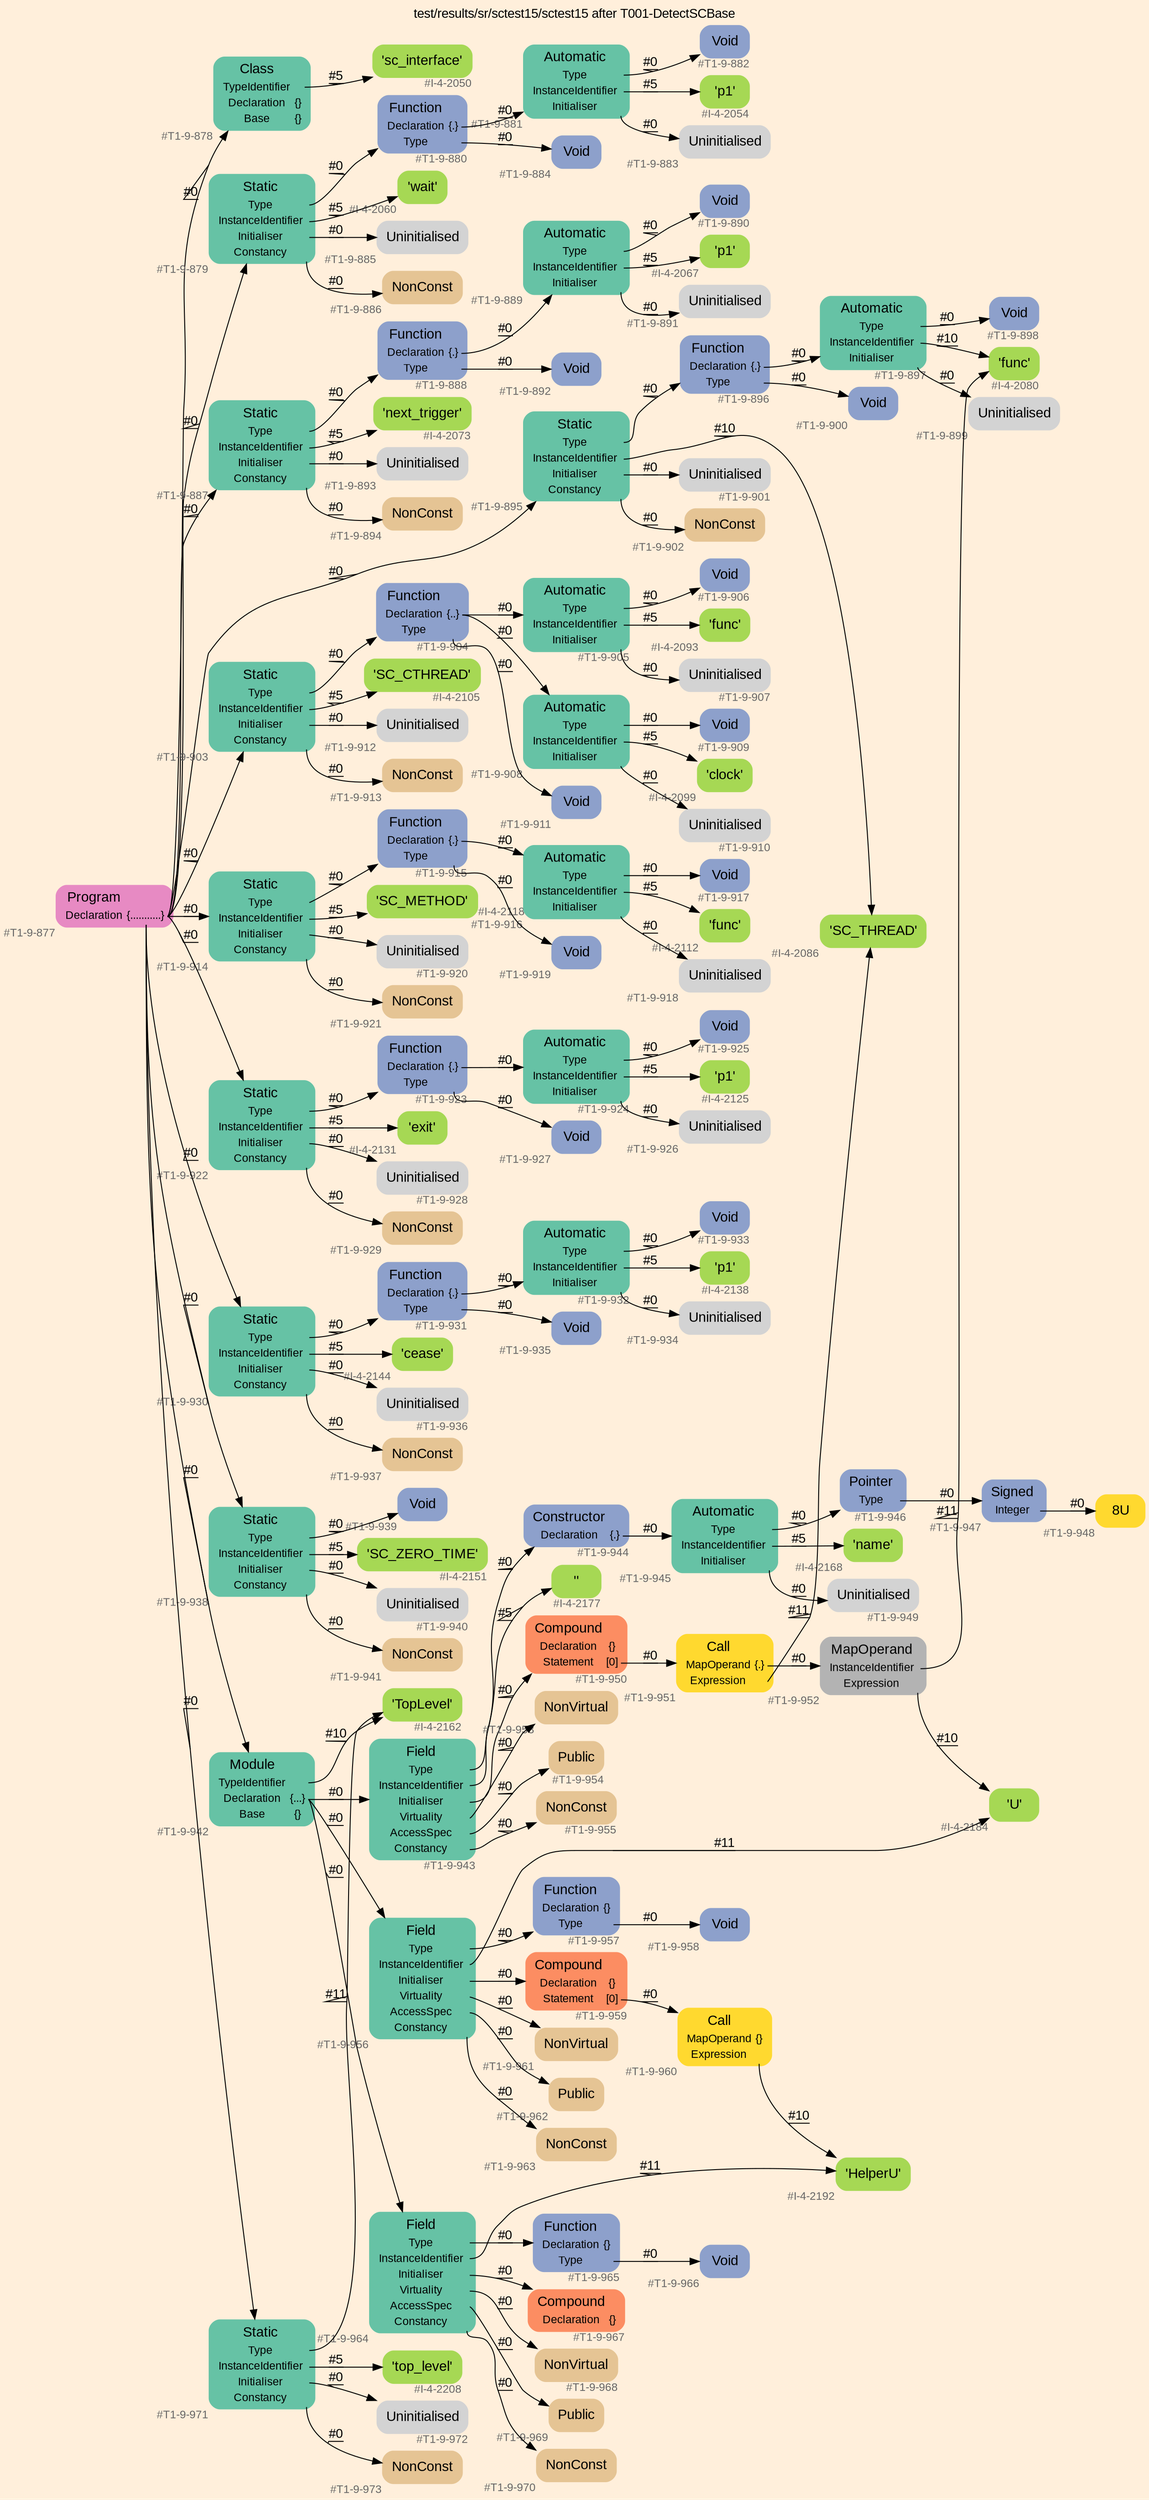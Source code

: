 digraph "test/results/sr/sctest15/sctest15 after T001-DetectSCBase" {
label = "test/results/sr/sctest15/sctest15 after T001-DetectSCBase"
labelloc = t
graph [
    rankdir = "LR"
    ranksep = 0.3
    bgcolor = antiquewhite1
    color = black
    fontcolor = black
    fontname = "Arial"
];
node [
    fontname = "Arial"
];
edge [
    fontname = "Arial"
];

// -------------------- node figure --------------------
// -------- block #T1-9-877 ----------
"#T1-9-877" [
    fillcolor = "/set28/4"
    xlabel = "#T1-9-877"
    fontsize = "12"
    fontcolor = grey40
    shape = "plaintext"
    label = <<TABLE BORDER="0" CELLBORDER="0" CELLSPACING="0">
     <TR><TD><FONT COLOR="black" POINT-SIZE="15">Program</FONT></TD></TR>
     <TR><TD><FONT COLOR="black" POINT-SIZE="12">Declaration</FONT></TD><TD PORT="port0"><FONT COLOR="black" POINT-SIZE="12">{...........}</FONT></TD></TR>
    </TABLE>>
    style = "rounded,filled"
];

// -------- block #T1-9-878 ----------
"#T1-9-878" [
    fillcolor = "/set28/1"
    xlabel = "#T1-9-878"
    fontsize = "12"
    fontcolor = grey40
    shape = "plaintext"
    label = <<TABLE BORDER="0" CELLBORDER="0" CELLSPACING="0">
     <TR><TD><FONT COLOR="black" POINT-SIZE="15">Class</FONT></TD></TR>
     <TR><TD><FONT COLOR="black" POINT-SIZE="12">TypeIdentifier</FONT></TD><TD PORT="port0"></TD></TR>
     <TR><TD><FONT COLOR="black" POINT-SIZE="12">Declaration</FONT></TD><TD PORT="port1"><FONT COLOR="black" POINT-SIZE="12">{}</FONT></TD></TR>
     <TR><TD><FONT COLOR="black" POINT-SIZE="12">Base</FONT></TD><TD PORT="port2"><FONT COLOR="black" POINT-SIZE="12">{}</FONT></TD></TR>
    </TABLE>>
    style = "rounded,filled"
];

// -------- block #I-4-2050 ----------
"#I-4-2050" [
    fillcolor = "/set28/5"
    xlabel = "#I-4-2050"
    fontsize = "12"
    fontcolor = grey40
    shape = "plaintext"
    label = <<TABLE BORDER="0" CELLBORDER="0" CELLSPACING="0">
     <TR><TD><FONT COLOR="black" POINT-SIZE="15">'sc_interface'</FONT></TD></TR>
    </TABLE>>
    style = "rounded,filled"
];

// -------- block #T1-9-879 ----------
"#T1-9-879" [
    fillcolor = "/set28/1"
    xlabel = "#T1-9-879"
    fontsize = "12"
    fontcolor = grey40
    shape = "plaintext"
    label = <<TABLE BORDER="0" CELLBORDER="0" CELLSPACING="0">
     <TR><TD><FONT COLOR="black" POINT-SIZE="15">Static</FONT></TD></TR>
     <TR><TD><FONT COLOR="black" POINT-SIZE="12">Type</FONT></TD><TD PORT="port0"></TD></TR>
     <TR><TD><FONT COLOR="black" POINT-SIZE="12">InstanceIdentifier</FONT></TD><TD PORT="port1"></TD></TR>
     <TR><TD><FONT COLOR="black" POINT-SIZE="12">Initialiser</FONT></TD><TD PORT="port2"></TD></TR>
     <TR><TD><FONT COLOR="black" POINT-SIZE="12">Constancy</FONT></TD><TD PORT="port3"></TD></TR>
    </TABLE>>
    style = "rounded,filled"
];

// -------- block #T1-9-880 ----------
"#T1-9-880" [
    fillcolor = "/set28/3"
    xlabel = "#T1-9-880"
    fontsize = "12"
    fontcolor = grey40
    shape = "plaintext"
    label = <<TABLE BORDER="0" CELLBORDER="0" CELLSPACING="0">
     <TR><TD><FONT COLOR="black" POINT-SIZE="15">Function</FONT></TD></TR>
     <TR><TD><FONT COLOR="black" POINT-SIZE="12">Declaration</FONT></TD><TD PORT="port0"><FONT COLOR="black" POINT-SIZE="12">{.}</FONT></TD></TR>
     <TR><TD><FONT COLOR="black" POINT-SIZE="12">Type</FONT></TD><TD PORT="port1"></TD></TR>
    </TABLE>>
    style = "rounded,filled"
];

// -------- block #T1-9-881 ----------
"#T1-9-881" [
    fillcolor = "/set28/1"
    xlabel = "#T1-9-881"
    fontsize = "12"
    fontcolor = grey40
    shape = "plaintext"
    label = <<TABLE BORDER="0" CELLBORDER="0" CELLSPACING="0">
     <TR><TD><FONT COLOR="black" POINT-SIZE="15">Automatic</FONT></TD></TR>
     <TR><TD><FONT COLOR="black" POINT-SIZE="12">Type</FONT></TD><TD PORT="port0"></TD></TR>
     <TR><TD><FONT COLOR="black" POINT-SIZE="12">InstanceIdentifier</FONT></TD><TD PORT="port1"></TD></TR>
     <TR><TD><FONT COLOR="black" POINT-SIZE="12">Initialiser</FONT></TD><TD PORT="port2"></TD></TR>
    </TABLE>>
    style = "rounded,filled"
];

// -------- block #T1-9-882 ----------
"#T1-9-882" [
    fillcolor = "/set28/3"
    xlabel = "#T1-9-882"
    fontsize = "12"
    fontcolor = grey40
    shape = "plaintext"
    label = <<TABLE BORDER="0" CELLBORDER="0" CELLSPACING="0">
     <TR><TD><FONT COLOR="black" POINT-SIZE="15">Void</FONT></TD></TR>
    </TABLE>>
    style = "rounded,filled"
];

// -------- block #I-4-2054 ----------
"#I-4-2054" [
    fillcolor = "/set28/5"
    xlabel = "#I-4-2054"
    fontsize = "12"
    fontcolor = grey40
    shape = "plaintext"
    label = <<TABLE BORDER="0" CELLBORDER="0" CELLSPACING="0">
     <TR><TD><FONT COLOR="black" POINT-SIZE="15">'p1'</FONT></TD></TR>
    </TABLE>>
    style = "rounded,filled"
];

// -------- block #T1-9-883 ----------
"#T1-9-883" [
    xlabel = "#T1-9-883"
    fontsize = "12"
    fontcolor = grey40
    shape = "plaintext"
    label = <<TABLE BORDER="0" CELLBORDER="0" CELLSPACING="0">
     <TR><TD><FONT COLOR="black" POINT-SIZE="15">Uninitialised</FONT></TD></TR>
    </TABLE>>
    style = "rounded,filled"
];

// -------- block #T1-9-884 ----------
"#T1-9-884" [
    fillcolor = "/set28/3"
    xlabel = "#T1-9-884"
    fontsize = "12"
    fontcolor = grey40
    shape = "plaintext"
    label = <<TABLE BORDER="0" CELLBORDER="0" CELLSPACING="0">
     <TR><TD><FONT COLOR="black" POINT-SIZE="15">Void</FONT></TD></TR>
    </TABLE>>
    style = "rounded,filled"
];

// -------- block #I-4-2060 ----------
"#I-4-2060" [
    fillcolor = "/set28/5"
    xlabel = "#I-4-2060"
    fontsize = "12"
    fontcolor = grey40
    shape = "plaintext"
    label = <<TABLE BORDER="0" CELLBORDER="0" CELLSPACING="0">
     <TR><TD><FONT COLOR="black" POINT-SIZE="15">'wait'</FONT></TD></TR>
    </TABLE>>
    style = "rounded,filled"
];

// -------- block #T1-9-885 ----------
"#T1-9-885" [
    xlabel = "#T1-9-885"
    fontsize = "12"
    fontcolor = grey40
    shape = "plaintext"
    label = <<TABLE BORDER="0" CELLBORDER="0" CELLSPACING="0">
     <TR><TD><FONT COLOR="black" POINT-SIZE="15">Uninitialised</FONT></TD></TR>
    </TABLE>>
    style = "rounded,filled"
];

// -------- block #T1-9-886 ----------
"#T1-9-886" [
    fillcolor = "/set28/7"
    xlabel = "#T1-9-886"
    fontsize = "12"
    fontcolor = grey40
    shape = "plaintext"
    label = <<TABLE BORDER="0" CELLBORDER="0" CELLSPACING="0">
     <TR><TD><FONT COLOR="black" POINT-SIZE="15">NonConst</FONT></TD></TR>
    </TABLE>>
    style = "rounded,filled"
];

// -------- block #T1-9-887 ----------
"#T1-9-887" [
    fillcolor = "/set28/1"
    xlabel = "#T1-9-887"
    fontsize = "12"
    fontcolor = grey40
    shape = "plaintext"
    label = <<TABLE BORDER="0" CELLBORDER="0" CELLSPACING="0">
     <TR><TD><FONT COLOR="black" POINT-SIZE="15">Static</FONT></TD></TR>
     <TR><TD><FONT COLOR="black" POINT-SIZE="12">Type</FONT></TD><TD PORT="port0"></TD></TR>
     <TR><TD><FONT COLOR="black" POINT-SIZE="12">InstanceIdentifier</FONT></TD><TD PORT="port1"></TD></TR>
     <TR><TD><FONT COLOR="black" POINT-SIZE="12">Initialiser</FONT></TD><TD PORT="port2"></TD></TR>
     <TR><TD><FONT COLOR="black" POINT-SIZE="12">Constancy</FONT></TD><TD PORT="port3"></TD></TR>
    </TABLE>>
    style = "rounded,filled"
];

// -------- block #T1-9-888 ----------
"#T1-9-888" [
    fillcolor = "/set28/3"
    xlabel = "#T1-9-888"
    fontsize = "12"
    fontcolor = grey40
    shape = "plaintext"
    label = <<TABLE BORDER="0" CELLBORDER="0" CELLSPACING="0">
     <TR><TD><FONT COLOR="black" POINT-SIZE="15">Function</FONT></TD></TR>
     <TR><TD><FONT COLOR="black" POINT-SIZE="12">Declaration</FONT></TD><TD PORT="port0"><FONT COLOR="black" POINT-SIZE="12">{.}</FONT></TD></TR>
     <TR><TD><FONT COLOR="black" POINT-SIZE="12">Type</FONT></TD><TD PORT="port1"></TD></TR>
    </TABLE>>
    style = "rounded,filled"
];

// -------- block #T1-9-889 ----------
"#T1-9-889" [
    fillcolor = "/set28/1"
    xlabel = "#T1-9-889"
    fontsize = "12"
    fontcolor = grey40
    shape = "plaintext"
    label = <<TABLE BORDER="0" CELLBORDER="0" CELLSPACING="0">
     <TR><TD><FONT COLOR="black" POINT-SIZE="15">Automatic</FONT></TD></TR>
     <TR><TD><FONT COLOR="black" POINT-SIZE="12">Type</FONT></TD><TD PORT="port0"></TD></TR>
     <TR><TD><FONT COLOR="black" POINT-SIZE="12">InstanceIdentifier</FONT></TD><TD PORT="port1"></TD></TR>
     <TR><TD><FONT COLOR="black" POINT-SIZE="12">Initialiser</FONT></TD><TD PORT="port2"></TD></TR>
    </TABLE>>
    style = "rounded,filled"
];

// -------- block #T1-9-890 ----------
"#T1-9-890" [
    fillcolor = "/set28/3"
    xlabel = "#T1-9-890"
    fontsize = "12"
    fontcolor = grey40
    shape = "plaintext"
    label = <<TABLE BORDER="0" CELLBORDER="0" CELLSPACING="0">
     <TR><TD><FONT COLOR="black" POINT-SIZE="15">Void</FONT></TD></TR>
    </TABLE>>
    style = "rounded,filled"
];

// -------- block #I-4-2067 ----------
"#I-4-2067" [
    fillcolor = "/set28/5"
    xlabel = "#I-4-2067"
    fontsize = "12"
    fontcolor = grey40
    shape = "plaintext"
    label = <<TABLE BORDER="0" CELLBORDER="0" CELLSPACING="0">
     <TR><TD><FONT COLOR="black" POINT-SIZE="15">'p1'</FONT></TD></TR>
    </TABLE>>
    style = "rounded,filled"
];

// -------- block #T1-9-891 ----------
"#T1-9-891" [
    xlabel = "#T1-9-891"
    fontsize = "12"
    fontcolor = grey40
    shape = "plaintext"
    label = <<TABLE BORDER="0" CELLBORDER="0" CELLSPACING="0">
     <TR><TD><FONT COLOR="black" POINT-SIZE="15">Uninitialised</FONT></TD></TR>
    </TABLE>>
    style = "rounded,filled"
];

// -------- block #T1-9-892 ----------
"#T1-9-892" [
    fillcolor = "/set28/3"
    xlabel = "#T1-9-892"
    fontsize = "12"
    fontcolor = grey40
    shape = "plaintext"
    label = <<TABLE BORDER="0" CELLBORDER="0" CELLSPACING="0">
     <TR><TD><FONT COLOR="black" POINT-SIZE="15">Void</FONT></TD></TR>
    </TABLE>>
    style = "rounded,filled"
];

// -------- block #I-4-2073 ----------
"#I-4-2073" [
    fillcolor = "/set28/5"
    xlabel = "#I-4-2073"
    fontsize = "12"
    fontcolor = grey40
    shape = "plaintext"
    label = <<TABLE BORDER="0" CELLBORDER="0" CELLSPACING="0">
     <TR><TD><FONT COLOR="black" POINT-SIZE="15">'next_trigger'</FONT></TD></TR>
    </TABLE>>
    style = "rounded,filled"
];

// -------- block #T1-9-893 ----------
"#T1-9-893" [
    xlabel = "#T1-9-893"
    fontsize = "12"
    fontcolor = grey40
    shape = "plaintext"
    label = <<TABLE BORDER="0" CELLBORDER="0" CELLSPACING="0">
     <TR><TD><FONT COLOR="black" POINT-SIZE="15">Uninitialised</FONT></TD></TR>
    </TABLE>>
    style = "rounded,filled"
];

// -------- block #T1-9-894 ----------
"#T1-9-894" [
    fillcolor = "/set28/7"
    xlabel = "#T1-9-894"
    fontsize = "12"
    fontcolor = grey40
    shape = "plaintext"
    label = <<TABLE BORDER="0" CELLBORDER="0" CELLSPACING="0">
     <TR><TD><FONT COLOR="black" POINT-SIZE="15">NonConst</FONT></TD></TR>
    </TABLE>>
    style = "rounded,filled"
];

// -------- block #T1-9-895 ----------
"#T1-9-895" [
    fillcolor = "/set28/1"
    xlabel = "#T1-9-895"
    fontsize = "12"
    fontcolor = grey40
    shape = "plaintext"
    label = <<TABLE BORDER="0" CELLBORDER="0" CELLSPACING="0">
     <TR><TD><FONT COLOR="black" POINT-SIZE="15">Static</FONT></TD></TR>
     <TR><TD><FONT COLOR="black" POINT-SIZE="12">Type</FONT></TD><TD PORT="port0"></TD></TR>
     <TR><TD><FONT COLOR="black" POINT-SIZE="12">InstanceIdentifier</FONT></TD><TD PORT="port1"></TD></TR>
     <TR><TD><FONT COLOR="black" POINT-SIZE="12">Initialiser</FONT></TD><TD PORT="port2"></TD></TR>
     <TR><TD><FONT COLOR="black" POINT-SIZE="12">Constancy</FONT></TD><TD PORT="port3"></TD></TR>
    </TABLE>>
    style = "rounded,filled"
];

// -------- block #T1-9-896 ----------
"#T1-9-896" [
    fillcolor = "/set28/3"
    xlabel = "#T1-9-896"
    fontsize = "12"
    fontcolor = grey40
    shape = "plaintext"
    label = <<TABLE BORDER="0" CELLBORDER="0" CELLSPACING="0">
     <TR><TD><FONT COLOR="black" POINT-SIZE="15">Function</FONT></TD></TR>
     <TR><TD><FONT COLOR="black" POINT-SIZE="12">Declaration</FONT></TD><TD PORT="port0"><FONT COLOR="black" POINT-SIZE="12">{.}</FONT></TD></TR>
     <TR><TD><FONT COLOR="black" POINT-SIZE="12">Type</FONT></TD><TD PORT="port1"></TD></TR>
    </TABLE>>
    style = "rounded,filled"
];

// -------- block #T1-9-897 ----------
"#T1-9-897" [
    fillcolor = "/set28/1"
    xlabel = "#T1-9-897"
    fontsize = "12"
    fontcolor = grey40
    shape = "plaintext"
    label = <<TABLE BORDER="0" CELLBORDER="0" CELLSPACING="0">
     <TR><TD><FONT COLOR="black" POINT-SIZE="15">Automatic</FONT></TD></TR>
     <TR><TD><FONT COLOR="black" POINT-SIZE="12">Type</FONT></TD><TD PORT="port0"></TD></TR>
     <TR><TD><FONT COLOR="black" POINT-SIZE="12">InstanceIdentifier</FONT></TD><TD PORT="port1"></TD></TR>
     <TR><TD><FONT COLOR="black" POINT-SIZE="12">Initialiser</FONT></TD><TD PORT="port2"></TD></TR>
    </TABLE>>
    style = "rounded,filled"
];

// -------- block #T1-9-898 ----------
"#T1-9-898" [
    fillcolor = "/set28/3"
    xlabel = "#T1-9-898"
    fontsize = "12"
    fontcolor = grey40
    shape = "plaintext"
    label = <<TABLE BORDER="0" CELLBORDER="0" CELLSPACING="0">
     <TR><TD><FONT COLOR="black" POINT-SIZE="15">Void</FONT></TD></TR>
    </TABLE>>
    style = "rounded,filled"
];

// -------- block #I-4-2080 ----------
"#I-4-2080" [
    fillcolor = "/set28/5"
    xlabel = "#I-4-2080"
    fontsize = "12"
    fontcolor = grey40
    shape = "plaintext"
    label = <<TABLE BORDER="0" CELLBORDER="0" CELLSPACING="0">
     <TR><TD><FONT COLOR="black" POINT-SIZE="15">'func'</FONT></TD></TR>
    </TABLE>>
    style = "rounded,filled"
];

// -------- block #T1-9-899 ----------
"#T1-9-899" [
    xlabel = "#T1-9-899"
    fontsize = "12"
    fontcolor = grey40
    shape = "plaintext"
    label = <<TABLE BORDER="0" CELLBORDER="0" CELLSPACING="0">
     <TR><TD><FONT COLOR="black" POINT-SIZE="15">Uninitialised</FONT></TD></TR>
    </TABLE>>
    style = "rounded,filled"
];

// -------- block #T1-9-900 ----------
"#T1-9-900" [
    fillcolor = "/set28/3"
    xlabel = "#T1-9-900"
    fontsize = "12"
    fontcolor = grey40
    shape = "plaintext"
    label = <<TABLE BORDER="0" CELLBORDER="0" CELLSPACING="0">
     <TR><TD><FONT COLOR="black" POINT-SIZE="15">Void</FONT></TD></TR>
    </TABLE>>
    style = "rounded,filled"
];

// -------- block #I-4-2086 ----------
"#I-4-2086" [
    fillcolor = "/set28/5"
    xlabel = "#I-4-2086"
    fontsize = "12"
    fontcolor = grey40
    shape = "plaintext"
    label = <<TABLE BORDER="0" CELLBORDER="0" CELLSPACING="0">
     <TR><TD><FONT COLOR="black" POINT-SIZE="15">'SC_THREAD'</FONT></TD></TR>
    </TABLE>>
    style = "rounded,filled"
];

// -------- block #T1-9-901 ----------
"#T1-9-901" [
    xlabel = "#T1-9-901"
    fontsize = "12"
    fontcolor = grey40
    shape = "plaintext"
    label = <<TABLE BORDER="0" CELLBORDER="0" CELLSPACING="0">
     <TR><TD><FONT COLOR="black" POINT-SIZE="15">Uninitialised</FONT></TD></TR>
    </TABLE>>
    style = "rounded,filled"
];

// -------- block #T1-9-902 ----------
"#T1-9-902" [
    fillcolor = "/set28/7"
    xlabel = "#T1-9-902"
    fontsize = "12"
    fontcolor = grey40
    shape = "plaintext"
    label = <<TABLE BORDER="0" CELLBORDER="0" CELLSPACING="0">
     <TR><TD><FONT COLOR="black" POINT-SIZE="15">NonConst</FONT></TD></TR>
    </TABLE>>
    style = "rounded,filled"
];

// -------- block #T1-9-903 ----------
"#T1-9-903" [
    fillcolor = "/set28/1"
    xlabel = "#T1-9-903"
    fontsize = "12"
    fontcolor = grey40
    shape = "plaintext"
    label = <<TABLE BORDER="0" CELLBORDER="0" CELLSPACING="0">
     <TR><TD><FONT COLOR="black" POINT-SIZE="15">Static</FONT></TD></TR>
     <TR><TD><FONT COLOR="black" POINT-SIZE="12">Type</FONT></TD><TD PORT="port0"></TD></TR>
     <TR><TD><FONT COLOR="black" POINT-SIZE="12">InstanceIdentifier</FONT></TD><TD PORT="port1"></TD></TR>
     <TR><TD><FONT COLOR="black" POINT-SIZE="12">Initialiser</FONT></TD><TD PORT="port2"></TD></TR>
     <TR><TD><FONT COLOR="black" POINT-SIZE="12">Constancy</FONT></TD><TD PORT="port3"></TD></TR>
    </TABLE>>
    style = "rounded,filled"
];

// -------- block #T1-9-904 ----------
"#T1-9-904" [
    fillcolor = "/set28/3"
    xlabel = "#T1-9-904"
    fontsize = "12"
    fontcolor = grey40
    shape = "plaintext"
    label = <<TABLE BORDER="0" CELLBORDER="0" CELLSPACING="0">
     <TR><TD><FONT COLOR="black" POINT-SIZE="15">Function</FONT></TD></TR>
     <TR><TD><FONT COLOR="black" POINT-SIZE="12">Declaration</FONT></TD><TD PORT="port0"><FONT COLOR="black" POINT-SIZE="12">{..}</FONT></TD></TR>
     <TR><TD><FONT COLOR="black" POINT-SIZE="12">Type</FONT></TD><TD PORT="port1"></TD></TR>
    </TABLE>>
    style = "rounded,filled"
];

// -------- block #T1-9-905 ----------
"#T1-9-905" [
    fillcolor = "/set28/1"
    xlabel = "#T1-9-905"
    fontsize = "12"
    fontcolor = grey40
    shape = "plaintext"
    label = <<TABLE BORDER="0" CELLBORDER="0" CELLSPACING="0">
     <TR><TD><FONT COLOR="black" POINT-SIZE="15">Automatic</FONT></TD></TR>
     <TR><TD><FONT COLOR="black" POINT-SIZE="12">Type</FONT></TD><TD PORT="port0"></TD></TR>
     <TR><TD><FONT COLOR="black" POINT-SIZE="12">InstanceIdentifier</FONT></TD><TD PORT="port1"></TD></TR>
     <TR><TD><FONT COLOR="black" POINT-SIZE="12">Initialiser</FONT></TD><TD PORT="port2"></TD></TR>
    </TABLE>>
    style = "rounded,filled"
];

// -------- block #T1-9-906 ----------
"#T1-9-906" [
    fillcolor = "/set28/3"
    xlabel = "#T1-9-906"
    fontsize = "12"
    fontcolor = grey40
    shape = "plaintext"
    label = <<TABLE BORDER="0" CELLBORDER="0" CELLSPACING="0">
     <TR><TD><FONT COLOR="black" POINT-SIZE="15">Void</FONT></TD></TR>
    </TABLE>>
    style = "rounded,filled"
];

// -------- block #I-4-2093 ----------
"#I-4-2093" [
    fillcolor = "/set28/5"
    xlabel = "#I-4-2093"
    fontsize = "12"
    fontcolor = grey40
    shape = "plaintext"
    label = <<TABLE BORDER="0" CELLBORDER="0" CELLSPACING="0">
     <TR><TD><FONT COLOR="black" POINT-SIZE="15">'func'</FONT></TD></TR>
    </TABLE>>
    style = "rounded,filled"
];

// -------- block #T1-9-907 ----------
"#T1-9-907" [
    xlabel = "#T1-9-907"
    fontsize = "12"
    fontcolor = grey40
    shape = "plaintext"
    label = <<TABLE BORDER="0" CELLBORDER="0" CELLSPACING="0">
     <TR><TD><FONT COLOR="black" POINT-SIZE="15">Uninitialised</FONT></TD></TR>
    </TABLE>>
    style = "rounded,filled"
];

// -------- block #T1-9-908 ----------
"#T1-9-908" [
    fillcolor = "/set28/1"
    xlabel = "#T1-9-908"
    fontsize = "12"
    fontcolor = grey40
    shape = "plaintext"
    label = <<TABLE BORDER="0" CELLBORDER="0" CELLSPACING="0">
     <TR><TD><FONT COLOR="black" POINT-SIZE="15">Automatic</FONT></TD></TR>
     <TR><TD><FONT COLOR="black" POINT-SIZE="12">Type</FONT></TD><TD PORT="port0"></TD></TR>
     <TR><TD><FONT COLOR="black" POINT-SIZE="12">InstanceIdentifier</FONT></TD><TD PORT="port1"></TD></TR>
     <TR><TD><FONT COLOR="black" POINT-SIZE="12">Initialiser</FONT></TD><TD PORT="port2"></TD></TR>
    </TABLE>>
    style = "rounded,filled"
];

// -------- block #T1-9-909 ----------
"#T1-9-909" [
    fillcolor = "/set28/3"
    xlabel = "#T1-9-909"
    fontsize = "12"
    fontcolor = grey40
    shape = "plaintext"
    label = <<TABLE BORDER="0" CELLBORDER="0" CELLSPACING="0">
     <TR><TD><FONT COLOR="black" POINT-SIZE="15">Void</FONT></TD></TR>
    </TABLE>>
    style = "rounded,filled"
];

// -------- block #I-4-2099 ----------
"#I-4-2099" [
    fillcolor = "/set28/5"
    xlabel = "#I-4-2099"
    fontsize = "12"
    fontcolor = grey40
    shape = "plaintext"
    label = <<TABLE BORDER="0" CELLBORDER="0" CELLSPACING="0">
     <TR><TD><FONT COLOR="black" POINT-SIZE="15">'clock'</FONT></TD></TR>
    </TABLE>>
    style = "rounded,filled"
];

// -------- block #T1-9-910 ----------
"#T1-9-910" [
    xlabel = "#T1-9-910"
    fontsize = "12"
    fontcolor = grey40
    shape = "plaintext"
    label = <<TABLE BORDER="0" CELLBORDER="0" CELLSPACING="0">
     <TR><TD><FONT COLOR="black" POINT-SIZE="15">Uninitialised</FONT></TD></TR>
    </TABLE>>
    style = "rounded,filled"
];

// -------- block #T1-9-911 ----------
"#T1-9-911" [
    fillcolor = "/set28/3"
    xlabel = "#T1-9-911"
    fontsize = "12"
    fontcolor = grey40
    shape = "plaintext"
    label = <<TABLE BORDER="0" CELLBORDER="0" CELLSPACING="0">
     <TR><TD><FONT COLOR="black" POINT-SIZE="15">Void</FONT></TD></TR>
    </TABLE>>
    style = "rounded,filled"
];

// -------- block #I-4-2105 ----------
"#I-4-2105" [
    fillcolor = "/set28/5"
    xlabel = "#I-4-2105"
    fontsize = "12"
    fontcolor = grey40
    shape = "plaintext"
    label = <<TABLE BORDER="0" CELLBORDER="0" CELLSPACING="0">
     <TR><TD><FONT COLOR="black" POINT-SIZE="15">'SC_CTHREAD'</FONT></TD></TR>
    </TABLE>>
    style = "rounded,filled"
];

// -------- block #T1-9-912 ----------
"#T1-9-912" [
    xlabel = "#T1-9-912"
    fontsize = "12"
    fontcolor = grey40
    shape = "plaintext"
    label = <<TABLE BORDER="0" CELLBORDER="0" CELLSPACING="0">
     <TR><TD><FONT COLOR="black" POINT-SIZE="15">Uninitialised</FONT></TD></TR>
    </TABLE>>
    style = "rounded,filled"
];

// -------- block #T1-9-913 ----------
"#T1-9-913" [
    fillcolor = "/set28/7"
    xlabel = "#T1-9-913"
    fontsize = "12"
    fontcolor = grey40
    shape = "plaintext"
    label = <<TABLE BORDER="0" CELLBORDER="0" CELLSPACING="0">
     <TR><TD><FONT COLOR="black" POINT-SIZE="15">NonConst</FONT></TD></TR>
    </TABLE>>
    style = "rounded,filled"
];

// -------- block #T1-9-914 ----------
"#T1-9-914" [
    fillcolor = "/set28/1"
    xlabel = "#T1-9-914"
    fontsize = "12"
    fontcolor = grey40
    shape = "plaintext"
    label = <<TABLE BORDER="0" CELLBORDER="0" CELLSPACING="0">
     <TR><TD><FONT COLOR="black" POINT-SIZE="15">Static</FONT></TD></TR>
     <TR><TD><FONT COLOR="black" POINT-SIZE="12">Type</FONT></TD><TD PORT="port0"></TD></TR>
     <TR><TD><FONT COLOR="black" POINT-SIZE="12">InstanceIdentifier</FONT></TD><TD PORT="port1"></TD></TR>
     <TR><TD><FONT COLOR="black" POINT-SIZE="12">Initialiser</FONT></TD><TD PORT="port2"></TD></TR>
     <TR><TD><FONT COLOR="black" POINT-SIZE="12">Constancy</FONT></TD><TD PORT="port3"></TD></TR>
    </TABLE>>
    style = "rounded,filled"
];

// -------- block #T1-9-915 ----------
"#T1-9-915" [
    fillcolor = "/set28/3"
    xlabel = "#T1-9-915"
    fontsize = "12"
    fontcolor = grey40
    shape = "plaintext"
    label = <<TABLE BORDER="0" CELLBORDER="0" CELLSPACING="0">
     <TR><TD><FONT COLOR="black" POINT-SIZE="15">Function</FONT></TD></TR>
     <TR><TD><FONT COLOR="black" POINT-SIZE="12">Declaration</FONT></TD><TD PORT="port0"><FONT COLOR="black" POINT-SIZE="12">{.}</FONT></TD></TR>
     <TR><TD><FONT COLOR="black" POINT-SIZE="12">Type</FONT></TD><TD PORT="port1"></TD></TR>
    </TABLE>>
    style = "rounded,filled"
];

// -------- block #T1-9-916 ----------
"#T1-9-916" [
    fillcolor = "/set28/1"
    xlabel = "#T1-9-916"
    fontsize = "12"
    fontcolor = grey40
    shape = "plaintext"
    label = <<TABLE BORDER="0" CELLBORDER="0" CELLSPACING="0">
     <TR><TD><FONT COLOR="black" POINT-SIZE="15">Automatic</FONT></TD></TR>
     <TR><TD><FONT COLOR="black" POINT-SIZE="12">Type</FONT></TD><TD PORT="port0"></TD></TR>
     <TR><TD><FONT COLOR="black" POINT-SIZE="12">InstanceIdentifier</FONT></TD><TD PORT="port1"></TD></TR>
     <TR><TD><FONT COLOR="black" POINT-SIZE="12">Initialiser</FONT></TD><TD PORT="port2"></TD></TR>
    </TABLE>>
    style = "rounded,filled"
];

// -------- block #T1-9-917 ----------
"#T1-9-917" [
    fillcolor = "/set28/3"
    xlabel = "#T1-9-917"
    fontsize = "12"
    fontcolor = grey40
    shape = "plaintext"
    label = <<TABLE BORDER="0" CELLBORDER="0" CELLSPACING="0">
     <TR><TD><FONT COLOR="black" POINT-SIZE="15">Void</FONT></TD></TR>
    </TABLE>>
    style = "rounded,filled"
];

// -------- block #I-4-2112 ----------
"#I-4-2112" [
    fillcolor = "/set28/5"
    xlabel = "#I-4-2112"
    fontsize = "12"
    fontcolor = grey40
    shape = "plaintext"
    label = <<TABLE BORDER="0" CELLBORDER="0" CELLSPACING="0">
     <TR><TD><FONT COLOR="black" POINT-SIZE="15">'func'</FONT></TD></TR>
    </TABLE>>
    style = "rounded,filled"
];

// -------- block #T1-9-918 ----------
"#T1-9-918" [
    xlabel = "#T1-9-918"
    fontsize = "12"
    fontcolor = grey40
    shape = "plaintext"
    label = <<TABLE BORDER="0" CELLBORDER="0" CELLSPACING="0">
     <TR><TD><FONT COLOR="black" POINT-SIZE="15">Uninitialised</FONT></TD></TR>
    </TABLE>>
    style = "rounded,filled"
];

// -------- block #T1-9-919 ----------
"#T1-9-919" [
    fillcolor = "/set28/3"
    xlabel = "#T1-9-919"
    fontsize = "12"
    fontcolor = grey40
    shape = "plaintext"
    label = <<TABLE BORDER="0" CELLBORDER="0" CELLSPACING="0">
     <TR><TD><FONT COLOR="black" POINT-SIZE="15">Void</FONT></TD></TR>
    </TABLE>>
    style = "rounded,filled"
];

// -------- block #I-4-2118 ----------
"#I-4-2118" [
    fillcolor = "/set28/5"
    xlabel = "#I-4-2118"
    fontsize = "12"
    fontcolor = grey40
    shape = "plaintext"
    label = <<TABLE BORDER="0" CELLBORDER="0" CELLSPACING="0">
     <TR><TD><FONT COLOR="black" POINT-SIZE="15">'SC_METHOD'</FONT></TD></TR>
    </TABLE>>
    style = "rounded,filled"
];

// -------- block #T1-9-920 ----------
"#T1-9-920" [
    xlabel = "#T1-9-920"
    fontsize = "12"
    fontcolor = grey40
    shape = "plaintext"
    label = <<TABLE BORDER="0" CELLBORDER="0" CELLSPACING="0">
     <TR><TD><FONT COLOR="black" POINT-SIZE="15">Uninitialised</FONT></TD></TR>
    </TABLE>>
    style = "rounded,filled"
];

// -------- block #T1-9-921 ----------
"#T1-9-921" [
    fillcolor = "/set28/7"
    xlabel = "#T1-9-921"
    fontsize = "12"
    fontcolor = grey40
    shape = "plaintext"
    label = <<TABLE BORDER="0" CELLBORDER="0" CELLSPACING="0">
     <TR><TD><FONT COLOR="black" POINT-SIZE="15">NonConst</FONT></TD></TR>
    </TABLE>>
    style = "rounded,filled"
];

// -------- block #T1-9-922 ----------
"#T1-9-922" [
    fillcolor = "/set28/1"
    xlabel = "#T1-9-922"
    fontsize = "12"
    fontcolor = grey40
    shape = "plaintext"
    label = <<TABLE BORDER="0" CELLBORDER="0" CELLSPACING="0">
     <TR><TD><FONT COLOR="black" POINT-SIZE="15">Static</FONT></TD></TR>
     <TR><TD><FONT COLOR="black" POINT-SIZE="12">Type</FONT></TD><TD PORT="port0"></TD></TR>
     <TR><TD><FONT COLOR="black" POINT-SIZE="12">InstanceIdentifier</FONT></TD><TD PORT="port1"></TD></TR>
     <TR><TD><FONT COLOR="black" POINT-SIZE="12">Initialiser</FONT></TD><TD PORT="port2"></TD></TR>
     <TR><TD><FONT COLOR="black" POINT-SIZE="12">Constancy</FONT></TD><TD PORT="port3"></TD></TR>
    </TABLE>>
    style = "rounded,filled"
];

// -------- block #T1-9-923 ----------
"#T1-9-923" [
    fillcolor = "/set28/3"
    xlabel = "#T1-9-923"
    fontsize = "12"
    fontcolor = grey40
    shape = "plaintext"
    label = <<TABLE BORDER="0" CELLBORDER="0" CELLSPACING="0">
     <TR><TD><FONT COLOR="black" POINT-SIZE="15">Function</FONT></TD></TR>
     <TR><TD><FONT COLOR="black" POINT-SIZE="12">Declaration</FONT></TD><TD PORT="port0"><FONT COLOR="black" POINT-SIZE="12">{.}</FONT></TD></TR>
     <TR><TD><FONT COLOR="black" POINT-SIZE="12">Type</FONT></TD><TD PORT="port1"></TD></TR>
    </TABLE>>
    style = "rounded,filled"
];

// -------- block #T1-9-924 ----------
"#T1-9-924" [
    fillcolor = "/set28/1"
    xlabel = "#T1-9-924"
    fontsize = "12"
    fontcolor = grey40
    shape = "plaintext"
    label = <<TABLE BORDER="0" CELLBORDER="0" CELLSPACING="0">
     <TR><TD><FONT COLOR="black" POINT-SIZE="15">Automatic</FONT></TD></TR>
     <TR><TD><FONT COLOR="black" POINT-SIZE="12">Type</FONT></TD><TD PORT="port0"></TD></TR>
     <TR><TD><FONT COLOR="black" POINT-SIZE="12">InstanceIdentifier</FONT></TD><TD PORT="port1"></TD></TR>
     <TR><TD><FONT COLOR="black" POINT-SIZE="12">Initialiser</FONT></TD><TD PORT="port2"></TD></TR>
    </TABLE>>
    style = "rounded,filled"
];

// -------- block #T1-9-925 ----------
"#T1-9-925" [
    fillcolor = "/set28/3"
    xlabel = "#T1-9-925"
    fontsize = "12"
    fontcolor = grey40
    shape = "plaintext"
    label = <<TABLE BORDER="0" CELLBORDER="0" CELLSPACING="0">
     <TR><TD><FONT COLOR="black" POINT-SIZE="15">Void</FONT></TD></TR>
    </TABLE>>
    style = "rounded,filled"
];

// -------- block #I-4-2125 ----------
"#I-4-2125" [
    fillcolor = "/set28/5"
    xlabel = "#I-4-2125"
    fontsize = "12"
    fontcolor = grey40
    shape = "plaintext"
    label = <<TABLE BORDER="0" CELLBORDER="0" CELLSPACING="0">
     <TR><TD><FONT COLOR="black" POINT-SIZE="15">'p1'</FONT></TD></TR>
    </TABLE>>
    style = "rounded,filled"
];

// -------- block #T1-9-926 ----------
"#T1-9-926" [
    xlabel = "#T1-9-926"
    fontsize = "12"
    fontcolor = grey40
    shape = "plaintext"
    label = <<TABLE BORDER="0" CELLBORDER="0" CELLSPACING="0">
     <TR><TD><FONT COLOR="black" POINT-SIZE="15">Uninitialised</FONT></TD></TR>
    </TABLE>>
    style = "rounded,filled"
];

// -------- block #T1-9-927 ----------
"#T1-9-927" [
    fillcolor = "/set28/3"
    xlabel = "#T1-9-927"
    fontsize = "12"
    fontcolor = grey40
    shape = "plaintext"
    label = <<TABLE BORDER="0" CELLBORDER="0" CELLSPACING="0">
     <TR><TD><FONT COLOR="black" POINT-SIZE="15">Void</FONT></TD></TR>
    </TABLE>>
    style = "rounded,filled"
];

// -------- block #I-4-2131 ----------
"#I-4-2131" [
    fillcolor = "/set28/5"
    xlabel = "#I-4-2131"
    fontsize = "12"
    fontcolor = grey40
    shape = "plaintext"
    label = <<TABLE BORDER="0" CELLBORDER="0" CELLSPACING="0">
     <TR><TD><FONT COLOR="black" POINT-SIZE="15">'exit'</FONT></TD></TR>
    </TABLE>>
    style = "rounded,filled"
];

// -------- block #T1-9-928 ----------
"#T1-9-928" [
    xlabel = "#T1-9-928"
    fontsize = "12"
    fontcolor = grey40
    shape = "plaintext"
    label = <<TABLE BORDER="0" CELLBORDER="0" CELLSPACING="0">
     <TR><TD><FONT COLOR="black" POINT-SIZE="15">Uninitialised</FONT></TD></TR>
    </TABLE>>
    style = "rounded,filled"
];

// -------- block #T1-9-929 ----------
"#T1-9-929" [
    fillcolor = "/set28/7"
    xlabel = "#T1-9-929"
    fontsize = "12"
    fontcolor = grey40
    shape = "plaintext"
    label = <<TABLE BORDER="0" CELLBORDER="0" CELLSPACING="0">
     <TR><TD><FONT COLOR="black" POINT-SIZE="15">NonConst</FONT></TD></TR>
    </TABLE>>
    style = "rounded,filled"
];

// -------- block #T1-9-930 ----------
"#T1-9-930" [
    fillcolor = "/set28/1"
    xlabel = "#T1-9-930"
    fontsize = "12"
    fontcolor = grey40
    shape = "plaintext"
    label = <<TABLE BORDER="0" CELLBORDER="0" CELLSPACING="0">
     <TR><TD><FONT COLOR="black" POINT-SIZE="15">Static</FONT></TD></TR>
     <TR><TD><FONT COLOR="black" POINT-SIZE="12">Type</FONT></TD><TD PORT="port0"></TD></TR>
     <TR><TD><FONT COLOR="black" POINT-SIZE="12">InstanceIdentifier</FONT></TD><TD PORT="port1"></TD></TR>
     <TR><TD><FONT COLOR="black" POINT-SIZE="12">Initialiser</FONT></TD><TD PORT="port2"></TD></TR>
     <TR><TD><FONT COLOR="black" POINT-SIZE="12">Constancy</FONT></TD><TD PORT="port3"></TD></TR>
    </TABLE>>
    style = "rounded,filled"
];

// -------- block #T1-9-931 ----------
"#T1-9-931" [
    fillcolor = "/set28/3"
    xlabel = "#T1-9-931"
    fontsize = "12"
    fontcolor = grey40
    shape = "plaintext"
    label = <<TABLE BORDER="0" CELLBORDER="0" CELLSPACING="0">
     <TR><TD><FONT COLOR="black" POINT-SIZE="15">Function</FONT></TD></TR>
     <TR><TD><FONT COLOR="black" POINT-SIZE="12">Declaration</FONT></TD><TD PORT="port0"><FONT COLOR="black" POINT-SIZE="12">{.}</FONT></TD></TR>
     <TR><TD><FONT COLOR="black" POINT-SIZE="12">Type</FONT></TD><TD PORT="port1"></TD></TR>
    </TABLE>>
    style = "rounded,filled"
];

// -------- block #T1-9-932 ----------
"#T1-9-932" [
    fillcolor = "/set28/1"
    xlabel = "#T1-9-932"
    fontsize = "12"
    fontcolor = grey40
    shape = "plaintext"
    label = <<TABLE BORDER="0" CELLBORDER="0" CELLSPACING="0">
     <TR><TD><FONT COLOR="black" POINT-SIZE="15">Automatic</FONT></TD></TR>
     <TR><TD><FONT COLOR="black" POINT-SIZE="12">Type</FONT></TD><TD PORT="port0"></TD></TR>
     <TR><TD><FONT COLOR="black" POINT-SIZE="12">InstanceIdentifier</FONT></TD><TD PORT="port1"></TD></TR>
     <TR><TD><FONT COLOR="black" POINT-SIZE="12">Initialiser</FONT></TD><TD PORT="port2"></TD></TR>
    </TABLE>>
    style = "rounded,filled"
];

// -------- block #T1-9-933 ----------
"#T1-9-933" [
    fillcolor = "/set28/3"
    xlabel = "#T1-9-933"
    fontsize = "12"
    fontcolor = grey40
    shape = "plaintext"
    label = <<TABLE BORDER="0" CELLBORDER="0" CELLSPACING="0">
     <TR><TD><FONT COLOR="black" POINT-SIZE="15">Void</FONT></TD></TR>
    </TABLE>>
    style = "rounded,filled"
];

// -------- block #I-4-2138 ----------
"#I-4-2138" [
    fillcolor = "/set28/5"
    xlabel = "#I-4-2138"
    fontsize = "12"
    fontcolor = grey40
    shape = "plaintext"
    label = <<TABLE BORDER="0" CELLBORDER="0" CELLSPACING="0">
     <TR><TD><FONT COLOR="black" POINT-SIZE="15">'p1'</FONT></TD></TR>
    </TABLE>>
    style = "rounded,filled"
];

// -------- block #T1-9-934 ----------
"#T1-9-934" [
    xlabel = "#T1-9-934"
    fontsize = "12"
    fontcolor = grey40
    shape = "plaintext"
    label = <<TABLE BORDER="0" CELLBORDER="0" CELLSPACING="0">
     <TR><TD><FONT COLOR="black" POINT-SIZE="15">Uninitialised</FONT></TD></TR>
    </TABLE>>
    style = "rounded,filled"
];

// -------- block #T1-9-935 ----------
"#T1-9-935" [
    fillcolor = "/set28/3"
    xlabel = "#T1-9-935"
    fontsize = "12"
    fontcolor = grey40
    shape = "plaintext"
    label = <<TABLE BORDER="0" CELLBORDER="0" CELLSPACING="0">
     <TR><TD><FONT COLOR="black" POINT-SIZE="15">Void</FONT></TD></TR>
    </TABLE>>
    style = "rounded,filled"
];

// -------- block #I-4-2144 ----------
"#I-4-2144" [
    fillcolor = "/set28/5"
    xlabel = "#I-4-2144"
    fontsize = "12"
    fontcolor = grey40
    shape = "plaintext"
    label = <<TABLE BORDER="0" CELLBORDER="0" CELLSPACING="0">
     <TR><TD><FONT COLOR="black" POINT-SIZE="15">'cease'</FONT></TD></TR>
    </TABLE>>
    style = "rounded,filled"
];

// -------- block #T1-9-936 ----------
"#T1-9-936" [
    xlabel = "#T1-9-936"
    fontsize = "12"
    fontcolor = grey40
    shape = "plaintext"
    label = <<TABLE BORDER="0" CELLBORDER="0" CELLSPACING="0">
     <TR><TD><FONT COLOR="black" POINT-SIZE="15">Uninitialised</FONT></TD></TR>
    </TABLE>>
    style = "rounded,filled"
];

// -------- block #T1-9-937 ----------
"#T1-9-937" [
    fillcolor = "/set28/7"
    xlabel = "#T1-9-937"
    fontsize = "12"
    fontcolor = grey40
    shape = "plaintext"
    label = <<TABLE BORDER="0" CELLBORDER="0" CELLSPACING="0">
     <TR><TD><FONT COLOR="black" POINT-SIZE="15">NonConst</FONT></TD></TR>
    </TABLE>>
    style = "rounded,filled"
];

// -------- block #T1-9-938 ----------
"#T1-9-938" [
    fillcolor = "/set28/1"
    xlabel = "#T1-9-938"
    fontsize = "12"
    fontcolor = grey40
    shape = "plaintext"
    label = <<TABLE BORDER="0" CELLBORDER="0" CELLSPACING="0">
     <TR><TD><FONT COLOR="black" POINT-SIZE="15">Static</FONT></TD></TR>
     <TR><TD><FONT COLOR="black" POINT-SIZE="12">Type</FONT></TD><TD PORT="port0"></TD></TR>
     <TR><TD><FONT COLOR="black" POINT-SIZE="12">InstanceIdentifier</FONT></TD><TD PORT="port1"></TD></TR>
     <TR><TD><FONT COLOR="black" POINT-SIZE="12">Initialiser</FONT></TD><TD PORT="port2"></TD></TR>
     <TR><TD><FONT COLOR="black" POINT-SIZE="12">Constancy</FONT></TD><TD PORT="port3"></TD></TR>
    </TABLE>>
    style = "rounded,filled"
];

// -------- block #T1-9-939 ----------
"#T1-9-939" [
    fillcolor = "/set28/3"
    xlabel = "#T1-9-939"
    fontsize = "12"
    fontcolor = grey40
    shape = "plaintext"
    label = <<TABLE BORDER="0" CELLBORDER="0" CELLSPACING="0">
     <TR><TD><FONT COLOR="black" POINT-SIZE="15">Void</FONT></TD></TR>
    </TABLE>>
    style = "rounded,filled"
];

// -------- block #I-4-2151 ----------
"#I-4-2151" [
    fillcolor = "/set28/5"
    xlabel = "#I-4-2151"
    fontsize = "12"
    fontcolor = grey40
    shape = "plaintext"
    label = <<TABLE BORDER="0" CELLBORDER="0" CELLSPACING="0">
     <TR><TD><FONT COLOR="black" POINT-SIZE="15">'SC_ZERO_TIME'</FONT></TD></TR>
    </TABLE>>
    style = "rounded,filled"
];

// -------- block #T1-9-940 ----------
"#T1-9-940" [
    xlabel = "#T1-9-940"
    fontsize = "12"
    fontcolor = grey40
    shape = "plaintext"
    label = <<TABLE BORDER="0" CELLBORDER="0" CELLSPACING="0">
     <TR><TD><FONT COLOR="black" POINT-SIZE="15">Uninitialised</FONT></TD></TR>
    </TABLE>>
    style = "rounded,filled"
];

// -------- block #T1-9-941 ----------
"#T1-9-941" [
    fillcolor = "/set28/7"
    xlabel = "#T1-9-941"
    fontsize = "12"
    fontcolor = grey40
    shape = "plaintext"
    label = <<TABLE BORDER="0" CELLBORDER="0" CELLSPACING="0">
     <TR><TD><FONT COLOR="black" POINT-SIZE="15">NonConst</FONT></TD></TR>
    </TABLE>>
    style = "rounded,filled"
];

// -------- block #T1-9-942 ----------
"#T1-9-942" [
    fillcolor = "/set28/1"
    xlabel = "#T1-9-942"
    fontsize = "12"
    fontcolor = grey40
    shape = "plaintext"
    label = <<TABLE BORDER="0" CELLBORDER="0" CELLSPACING="0">
     <TR><TD><FONT COLOR="black" POINT-SIZE="15">Module</FONT></TD></TR>
     <TR><TD><FONT COLOR="black" POINT-SIZE="12">TypeIdentifier</FONT></TD><TD PORT="port0"></TD></TR>
     <TR><TD><FONT COLOR="black" POINT-SIZE="12">Declaration</FONT></TD><TD PORT="port1"><FONT COLOR="black" POINT-SIZE="12">{...}</FONT></TD></TR>
     <TR><TD><FONT COLOR="black" POINT-SIZE="12">Base</FONT></TD><TD PORT="port2"><FONT COLOR="black" POINT-SIZE="12">{}</FONT></TD></TR>
    </TABLE>>
    style = "rounded,filled"
];

// -------- block #I-4-2162 ----------
"#I-4-2162" [
    fillcolor = "/set28/5"
    xlabel = "#I-4-2162"
    fontsize = "12"
    fontcolor = grey40
    shape = "plaintext"
    label = <<TABLE BORDER="0" CELLBORDER="0" CELLSPACING="0">
     <TR><TD><FONT COLOR="black" POINT-SIZE="15">'TopLevel'</FONT></TD></TR>
    </TABLE>>
    style = "rounded,filled"
];

// -------- block #T1-9-943 ----------
"#T1-9-943" [
    fillcolor = "/set28/1"
    xlabel = "#T1-9-943"
    fontsize = "12"
    fontcolor = grey40
    shape = "plaintext"
    label = <<TABLE BORDER="0" CELLBORDER="0" CELLSPACING="0">
     <TR><TD><FONT COLOR="black" POINT-SIZE="15">Field</FONT></TD></TR>
     <TR><TD><FONT COLOR="black" POINT-SIZE="12">Type</FONT></TD><TD PORT="port0"></TD></TR>
     <TR><TD><FONT COLOR="black" POINT-SIZE="12">InstanceIdentifier</FONT></TD><TD PORT="port1"></TD></TR>
     <TR><TD><FONT COLOR="black" POINT-SIZE="12">Initialiser</FONT></TD><TD PORT="port2"></TD></TR>
     <TR><TD><FONT COLOR="black" POINT-SIZE="12">Virtuality</FONT></TD><TD PORT="port3"></TD></TR>
     <TR><TD><FONT COLOR="black" POINT-SIZE="12">AccessSpec</FONT></TD><TD PORT="port4"></TD></TR>
     <TR><TD><FONT COLOR="black" POINT-SIZE="12">Constancy</FONT></TD><TD PORT="port5"></TD></TR>
    </TABLE>>
    style = "rounded,filled"
];

// -------- block #T1-9-944 ----------
"#T1-9-944" [
    fillcolor = "/set28/3"
    xlabel = "#T1-9-944"
    fontsize = "12"
    fontcolor = grey40
    shape = "plaintext"
    label = <<TABLE BORDER="0" CELLBORDER="0" CELLSPACING="0">
     <TR><TD><FONT COLOR="black" POINT-SIZE="15">Constructor</FONT></TD></TR>
     <TR><TD><FONT COLOR="black" POINT-SIZE="12">Declaration</FONT></TD><TD PORT="port0"><FONT COLOR="black" POINT-SIZE="12">{.}</FONT></TD></TR>
    </TABLE>>
    style = "rounded,filled"
];

// -------- block #T1-9-945 ----------
"#T1-9-945" [
    fillcolor = "/set28/1"
    xlabel = "#T1-9-945"
    fontsize = "12"
    fontcolor = grey40
    shape = "plaintext"
    label = <<TABLE BORDER="0" CELLBORDER="0" CELLSPACING="0">
     <TR><TD><FONT COLOR="black" POINT-SIZE="15">Automatic</FONT></TD></TR>
     <TR><TD><FONT COLOR="black" POINT-SIZE="12">Type</FONT></TD><TD PORT="port0"></TD></TR>
     <TR><TD><FONT COLOR="black" POINT-SIZE="12">InstanceIdentifier</FONT></TD><TD PORT="port1"></TD></TR>
     <TR><TD><FONT COLOR="black" POINT-SIZE="12">Initialiser</FONT></TD><TD PORT="port2"></TD></TR>
    </TABLE>>
    style = "rounded,filled"
];

// -------- block #T1-9-946 ----------
"#T1-9-946" [
    fillcolor = "/set28/3"
    xlabel = "#T1-9-946"
    fontsize = "12"
    fontcolor = grey40
    shape = "plaintext"
    label = <<TABLE BORDER="0" CELLBORDER="0" CELLSPACING="0">
     <TR><TD><FONT COLOR="black" POINT-SIZE="15">Pointer</FONT></TD></TR>
     <TR><TD><FONT COLOR="black" POINT-SIZE="12">Type</FONT></TD><TD PORT="port0"></TD></TR>
    </TABLE>>
    style = "rounded,filled"
];

// -------- block #T1-9-947 ----------
"#T1-9-947" [
    fillcolor = "/set28/3"
    xlabel = "#T1-9-947"
    fontsize = "12"
    fontcolor = grey40
    shape = "plaintext"
    label = <<TABLE BORDER="0" CELLBORDER="0" CELLSPACING="0">
     <TR><TD><FONT COLOR="black" POINT-SIZE="15">Signed</FONT></TD></TR>
     <TR><TD><FONT COLOR="black" POINT-SIZE="12">Integer</FONT></TD><TD PORT="port0"></TD></TR>
    </TABLE>>
    style = "rounded,filled"
];

// -------- block #T1-9-948 ----------
"#T1-9-948" [
    fillcolor = "/set28/6"
    xlabel = "#T1-9-948"
    fontsize = "12"
    fontcolor = grey40
    shape = "plaintext"
    label = <<TABLE BORDER="0" CELLBORDER="0" CELLSPACING="0">
     <TR><TD><FONT COLOR="black" POINT-SIZE="15">8U</FONT></TD></TR>
    </TABLE>>
    style = "rounded,filled"
];

// -------- block #I-4-2168 ----------
"#I-4-2168" [
    fillcolor = "/set28/5"
    xlabel = "#I-4-2168"
    fontsize = "12"
    fontcolor = grey40
    shape = "plaintext"
    label = <<TABLE BORDER="0" CELLBORDER="0" CELLSPACING="0">
     <TR><TD><FONT COLOR="black" POINT-SIZE="15">'name'</FONT></TD></TR>
    </TABLE>>
    style = "rounded,filled"
];

// -------- block #T1-9-949 ----------
"#T1-9-949" [
    xlabel = "#T1-9-949"
    fontsize = "12"
    fontcolor = grey40
    shape = "plaintext"
    label = <<TABLE BORDER="0" CELLBORDER="0" CELLSPACING="0">
     <TR><TD><FONT COLOR="black" POINT-SIZE="15">Uninitialised</FONT></TD></TR>
    </TABLE>>
    style = "rounded,filled"
];

// -------- block #I-4-2177 ----------
"#I-4-2177" [
    fillcolor = "/set28/5"
    xlabel = "#I-4-2177"
    fontsize = "12"
    fontcolor = grey40
    shape = "plaintext"
    label = <<TABLE BORDER="0" CELLBORDER="0" CELLSPACING="0">
     <TR><TD><FONT COLOR="black" POINT-SIZE="15">''</FONT></TD></TR>
    </TABLE>>
    style = "rounded,filled"
];

// -------- block #T1-9-950 ----------
"#T1-9-950" [
    fillcolor = "/set28/2"
    xlabel = "#T1-9-950"
    fontsize = "12"
    fontcolor = grey40
    shape = "plaintext"
    label = <<TABLE BORDER="0" CELLBORDER="0" CELLSPACING="0">
     <TR><TD><FONT COLOR="black" POINT-SIZE="15">Compound</FONT></TD></TR>
     <TR><TD><FONT COLOR="black" POINT-SIZE="12">Declaration</FONT></TD><TD PORT="port0"><FONT COLOR="black" POINT-SIZE="12">{}</FONT></TD></TR>
     <TR><TD><FONT COLOR="black" POINT-SIZE="12">Statement</FONT></TD><TD PORT="port1"><FONT COLOR="black" POINT-SIZE="12">[0]</FONT></TD></TR>
    </TABLE>>
    style = "rounded,filled"
];

// -------- block #T1-9-951 ----------
"#T1-9-951" [
    fillcolor = "/set28/6"
    xlabel = "#T1-9-951"
    fontsize = "12"
    fontcolor = grey40
    shape = "plaintext"
    label = <<TABLE BORDER="0" CELLBORDER="0" CELLSPACING="0">
     <TR><TD><FONT COLOR="black" POINT-SIZE="15">Call</FONT></TD></TR>
     <TR><TD><FONT COLOR="black" POINT-SIZE="12">MapOperand</FONT></TD><TD PORT="port0"><FONT COLOR="black" POINT-SIZE="12">{.}</FONT></TD></TR>
     <TR><TD><FONT COLOR="black" POINT-SIZE="12">Expression</FONT></TD><TD PORT="port1"></TD></TR>
    </TABLE>>
    style = "rounded,filled"
];

// -------- block #T1-9-952 ----------
"#T1-9-952" [
    fillcolor = "/set28/8"
    xlabel = "#T1-9-952"
    fontsize = "12"
    fontcolor = grey40
    shape = "plaintext"
    label = <<TABLE BORDER="0" CELLBORDER="0" CELLSPACING="0">
     <TR><TD><FONT COLOR="black" POINT-SIZE="15">MapOperand</FONT></TD></TR>
     <TR><TD><FONT COLOR="black" POINT-SIZE="12">InstanceIdentifier</FONT></TD><TD PORT="port0"></TD></TR>
     <TR><TD><FONT COLOR="black" POINT-SIZE="12">Expression</FONT></TD><TD PORT="port1"></TD></TR>
    </TABLE>>
    style = "rounded,filled"
];

// -------- block #I-4-2184 ----------
"#I-4-2184" [
    fillcolor = "/set28/5"
    xlabel = "#I-4-2184"
    fontsize = "12"
    fontcolor = grey40
    shape = "plaintext"
    label = <<TABLE BORDER="0" CELLBORDER="0" CELLSPACING="0">
     <TR><TD><FONT COLOR="black" POINT-SIZE="15">'U'</FONT></TD></TR>
    </TABLE>>
    style = "rounded,filled"
];

// -------- block #T1-9-953 ----------
"#T1-9-953" [
    fillcolor = "/set28/7"
    xlabel = "#T1-9-953"
    fontsize = "12"
    fontcolor = grey40
    shape = "plaintext"
    label = <<TABLE BORDER="0" CELLBORDER="0" CELLSPACING="0">
     <TR><TD><FONT COLOR="black" POINT-SIZE="15">NonVirtual</FONT></TD></TR>
    </TABLE>>
    style = "rounded,filled"
];

// -------- block #T1-9-954 ----------
"#T1-9-954" [
    fillcolor = "/set28/7"
    xlabel = "#T1-9-954"
    fontsize = "12"
    fontcolor = grey40
    shape = "plaintext"
    label = <<TABLE BORDER="0" CELLBORDER="0" CELLSPACING="0">
     <TR><TD><FONT COLOR="black" POINT-SIZE="15">Public</FONT></TD></TR>
    </TABLE>>
    style = "rounded,filled"
];

// -------- block #T1-9-955 ----------
"#T1-9-955" [
    fillcolor = "/set28/7"
    xlabel = "#T1-9-955"
    fontsize = "12"
    fontcolor = grey40
    shape = "plaintext"
    label = <<TABLE BORDER="0" CELLBORDER="0" CELLSPACING="0">
     <TR><TD><FONT COLOR="black" POINT-SIZE="15">NonConst</FONT></TD></TR>
    </TABLE>>
    style = "rounded,filled"
];

// -------- block #T1-9-956 ----------
"#T1-9-956" [
    fillcolor = "/set28/1"
    xlabel = "#T1-9-956"
    fontsize = "12"
    fontcolor = grey40
    shape = "plaintext"
    label = <<TABLE BORDER="0" CELLBORDER="0" CELLSPACING="0">
     <TR><TD><FONT COLOR="black" POINT-SIZE="15">Field</FONT></TD></TR>
     <TR><TD><FONT COLOR="black" POINT-SIZE="12">Type</FONT></TD><TD PORT="port0"></TD></TR>
     <TR><TD><FONT COLOR="black" POINT-SIZE="12">InstanceIdentifier</FONT></TD><TD PORT="port1"></TD></TR>
     <TR><TD><FONT COLOR="black" POINT-SIZE="12">Initialiser</FONT></TD><TD PORT="port2"></TD></TR>
     <TR><TD><FONT COLOR="black" POINT-SIZE="12">Virtuality</FONT></TD><TD PORT="port3"></TD></TR>
     <TR><TD><FONT COLOR="black" POINT-SIZE="12">AccessSpec</FONT></TD><TD PORT="port4"></TD></TR>
     <TR><TD><FONT COLOR="black" POINT-SIZE="12">Constancy</FONT></TD><TD PORT="port5"></TD></TR>
    </TABLE>>
    style = "rounded,filled"
];

// -------- block #T1-9-957 ----------
"#T1-9-957" [
    fillcolor = "/set28/3"
    xlabel = "#T1-9-957"
    fontsize = "12"
    fontcolor = grey40
    shape = "plaintext"
    label = <<TABLE BORDER="0" CELLBORDER="0" CELLSPACING="0">
     <TR><TD><FONT COLOR="black" POINT-SIZE="15">Function</FONT></TD></TR>
     <TR><TD><FONT COLOR="black" POINT-SIZE="12">Declaration</FONT></TD><TD PORT="port0"><FONT COLOR="black" POINT-SIZE="12">{}</FONT></TD></TR>
     <TR><TD><FONT COLOR="black" POINT-SIZE="12">Type</FONT></TD><TD PORT="port1"></TD></TR>
    </TABLE>>
    style = "rounded,filled"
];

// -------- block #T1-9-958 ----------
"#T1-9-958" [
    fillcolor = "/set28/3"
    xlabel = "#T1-9-958"
    fontsize = "12"
    fontcolor = grey40
    shape = "plaintext"
    label = <<TABLE BORDER="0" CELLBORDER="0" CELLSPACING="0">
     <TR><TD><FONT COLOR="black" POINT-SIZE="15">Void</FONT></TD></TR>
    </TABLE>>
    style = "rounded,filled"
];

// -------- block #T1-9-959 ----------
"#T1-9-959" [
    fillcolor = "/set28/2"
    xlabel = "#T1-9-959"
    fontsize = "12"
    fontcolor = grey40
    shape = "plaintext"
    label = <<TABLE BORDER="0" CELLBORDER="0" CELLSPACING="0">
     <TR><TD><FONT COLOR="black" POINT-SIZE="15">Compound</FONT></TD></TR>
     <TR><TD><FONT COLOR="black" POINT-SIZE="12">Declaration</FONT></TD><TD PORT="port0"><FONT COLOR="black" POINT-SIZE="12">{}</FONT></TD></TR>
     <TR><TD><FONT COLOR="black" POINT-SIZE="12">Statement</FONT></TD><TD PORT="port1"><FONT COLOR="black" POINT-SIZE="12">[0]</FONT></TD></TR>
    </TABLE>>
    style = "rounded,filled"
];

// -------- block #T1-9-960 ----------
"#T1-9-960" [
    fillcolor = "/set28/6"
    xlabel = "#T1-9-960"
    fontsize = "12"
    fontcolor = grey40
    shape = "plaintext"
    label = <<TABLE BORDER="0" CELLBORDER="0" CELLSPACING="0">
     <TR><TD><FONT COLOR="black" POINT-SIZE="15">Call</FONT></TD></TR>
     <TR><TD><FONT COLOR="black" POINT-SIZE="12">MapOperand</FONT></TD><TD PORT="port0"><FONT COLOR="black" POINT-SIZE="12">{}</FONT></TD></TR>
     <TR><TD><FONT COLOR="black" POINT-SIZE="12">Expression</FONT></TD><TD PORT="port1"></TD></TR>
    </TABLE>>
    style = "rounded,filled"
];

// -------- block #I-4-2192 ----------
"#I-4-2192" [
    fillcolor = "/set28/5"
    xlabel = "#I-4-2192"
    fontsize = "12"
    fontcolor = grey40
    shape = "plaintext"
    label = <<TABLE BORDER="0" CELLBORDER="0" CELLSPACING="0">
     <TR><TD><FONT COLOR="black" POINT-SIZE="15">'HelperU'</FONT></TD></TR>
    </TABLE>>
    style = "rounded,filled"
];

// -------- block #T1-9-961 ----------
"#T1-9-961" [
    fillcolor = "/set28/7"
    xlabel = "#T1-9-961"
    fontsize = "12"
    fontcolor = grey40
    shape = "plaintext"
    label = <<TABLE BORDER="0" CELLBORDER="0" CELLSPACING="0">
     <TR><TD><FONT COLOR="black" POINT-SIZE="15">NonVirtual</FONT></TD></TR>
    </TABLE>>
    style = "rounded,filled"
];

// -------- block #T1-9-962 ----------
"#T1-9-962" [
    fillcolor = "/set28/7"
    xlabel = "#T1-9-962"
    fontsize = "12"
    fontcolor = grey40
    shape = "plaintext"
    label = <<TABLE BORDER="0" CELLBORDER="0" CELLSPACING="0">
     <TR><TD><FONT COLOR="black" POINT-SIZE="15">Public</FONT></TD></TR>
    </TABLE>>
    style = "rounded,filled"
];

// -------- block #T1-9-963 ----------
"#T1-9-963" [
    fillcolor = "/set28/7"
    xlabel = "#T1-9-963"
    fontsize = "12"
    fontcolor = grey40
    shape = "plaintext"
    label = <<TABLE BORDER="0" CELLBORDER="0" CELLSPACING="0">
     <TR><TD><FONT COLOR="black" POINT-SIZE="15">NonConst</FONT></TD></TR>
    </TABLE>>
    style = "rounded,filled"
];

// -------- block #T1-9-964 ----------
"#T1-9-964" [
    fillcolor = "/set28/1"
    xlabel = "#T1-9-964"
    fontsize = "12"
    fontcolor = grey40
    shape = "plaintext"
    label = <<TABLE BORDER="0" CELLBORDER="0" CELLSPACING="0">
     <TR><TD><FONT COLOR="black" POINT-SIZE="15">Field</FONT></TD></TR>
     <TR><TD><FONT COLOR="black" POINT-SIZE="12">Type</FONT></TD><TD PORT="port0"></TD></TR>
     <TR><TD><FONT COLOR="black" POINT-SIZE="12">InstanceIdentifier</FONT></TD><TD PORT="port1"></TD></TR>
     <TR><TD><FONT COLOR="black" POINT-SIZE="12">Initialiser</FONT></TD><TD PORT="port2"></TD></TR>
     <TR><TD><FONT COLOR="black" POINT-SIZE="12">Virtuality</FONT></TD><TD PORT="port3"></TD></TR>
     <TR><TD><FONT COLOR="black" POINT-SIZE="12">AccessSpec</FONT></TD><TD PORT="port4"></TD></TR>
     <TR><TD><FONT COLOR="black" POINT-SIZE="12">Constancy</FONT></TD><TD PORT="port5"></TD></TR>
    </TABLE>>
    style = "rounded,filled"
];

// -------- block #T1-9-965 ----------
"#T1-9-965" [
    fillcolor = "/set28/3"
    xlabel = "#T1-9-965"
    fontsize = "12"
    fontcolor = grey40
    shape = "plaintext"
    label = <<TABLE BORDER="0" CELLBORDER="0" CELLSPACING="0">
     <TR><TD><FONT COLOR="black" POINT-SIZE="15">Function</FONT></TD></TR>
     <TR><TD><FONT COLOR="black" POINT-SIZE="12">Declaration</FONT></TD><TD PORT="port0"><FONT COLOR="black" POINT-SIZE="12">{}</FONT></TD></TR>
     <TR><TD><FONT COLOR="black" POINT-SIZE="12">Type</FONT></TD><TD PORT="port1"></TD></TR>
    </TABLE>>
    style = "rounded,filled"
];

// -------- block #T1-9-966 ----------
"#T1-9-966" [
    fillcolor = "/set28/3"
    xlabel = "#T1-9-966"
    fontsize = "12"
    fontcolor = grey40
    shape = "plaintext"
    label = <<TABLE BORDER="0" CELLBORDER="0" CELLSPACING="0">
     <TR><TD><FONT COLOR="black" POINT-SIZE="15">Void</FONT></TD></TR>
    </TABLE>>
    style = "rounded,filled"
];

// -------- block #T1-9-967 ----------
"#T1-9-967" [
    fillcolor = "/set28/2"
    xlabel = "#T1-9-967"
    fontsize = "12"
    fontcolor = grey40
    shape = "plaintext"
    label = <<TABLE BORDER="0" CELLBORDER="0" CELLSPACING="0">
     <TR><TD><FONT COLOR="black" POINT-SIZE="15">Compound</FONT></TD></TR>
     <TR><TD><FONT COLOR="black" POINT-SIZE="12">Declaration</FONT></TD><TD PORT="port0"><FONT COLOR="black" POINT-SIZE="12">{}</FONT></TD></TR>
    </TABLE>>
    style = "rounded,filled"
];

// -------- block #T1-9-968 ----------
"#T1-9-968" [
    fillcolor = "/set28/7"
    xlabel = "#T1-9-968"
    fontsize = "12"
    fontcolor = grey40
    shape = "plaintext"
    label = <<TABLE BORDER="0" CELLBORDER="0" CELLSPACING="0">
     <TR><TD><FONT COLOR="black" POINT-SIZE="15">NonVirtual</FONT></TD></TR>
    </TABLE>>
    style = "rounded,filled"
];

// -------- block #T1-9-969 ----------
"#T1-9-969" [
    fillcolor = "/set28/7"
    xlabel = "#T1-9-969"
    fontsize = "12"
    fontcolor = grey40
    shape = "plaintext"
    label = <<TABLE BORDER="0" CELLBORDER="0" CELLSPACING="0">
     <TR><TD><FONT COLOR="black" POINT-SIZE="15">Public</FONT></TD></TR>
    </TABLE>>
    style = "rounded,filled"
];

// -------- block #T1-9-970 ----------
"#T1-9-970" [
    fillcolor = "/set28/7"
    xlabel = "#T1-9-970"
    fontsize = "12"
    fontcolor = grey40
    shape = "plaintext"
    label = <<TABLE BORDER="0" CELLBORDER="0" CELLSPACING="0">
     <TR><TD><FONT COLOR="black" POINT-SIZE="15">NonConst</FONT></TD></TR>
    </TABLE>>
    style = "rounded,filled"
];

// -------- block #T1-9-971 ----------
"#T1-9-971" [
    fillcolor = "/set28/1"
    xlabel = "#T1-9-971"
    fontsize = "12"
    fontcolor = grey40
    shape = "plaintext"
    label = <<TABLE BORDER="0" CELLBORDER="0" CELLSPACING="0">
     <TR><TD><FONT COLOR="black" POINT-SIZE="15">Static</FONT></TD></TR>
     <TR><TD><FONT COLOR="black" POINT-SIZE="12">Type</FONT></TD><TD PORT="port0"></TD></TR>
     <TR><TD><FONT COLOR="black" POINT-SIZE="12">InstanceIdentifier</FONT></TD><TD PORT="port1"></TD></TR>
     <TR><TD><FONT COLOR="black" POINT-SIZE="12">Initialiser</FONT></TD><TD PORT="port2"></TD></TR>
     <TR><TD><FONT COLOR="black" POINT-SIZE="12">Constancy</FONT></TD><TD PORT="port3"></TD></TR>
    </TABLE>>
    style = "rounded,filled"
];

// -------- block #I-4-2208 ----------
"#I-4-2208" [
    fillcolor = "/set28/5"
    xlabel = "#I-4-2208"
    fontsize = "12"
    fontcolor = grey40
    shape = "plaintext"
    label = <<TABLE BORDER="0" CELLBORDER="0" CELLSPACING="0">
     <TR><TD><FONT COLOR="black" POINT-SIZE="15">'top_level'</FONT></TD></TR>
    </TABLE>>
    style = "rounded,filled"
];

// -------- block #T1-9-972 ----------
"#T1-9-972" [
    xlabel = "#T1-9-972"
    fontsize = "12"
    fontcolor = grey40
    shape = "plaintext"
    label = <<TABLE BORDER="0" CELLBORDER="0" CELLSPACING="0">
     <TR><TD><FONT COLOR="black" POINT-SIZE="15">Uninitialised</FONT></TD></TR>
    </TABLE>>
    style = "rounded,filled"
];

// -------- block #T1-9-973 ----------
"#T1-9-973" [
    fillcolor = "/set28/7"
    xlabel = "#T1-9-973"
    fontsize = "12"
    fontcolor = grey40
    shape = "plaintext"
    label = <<TABLE BORDER="0" CELLBORDER="0" CELLSPACING="0">
     <TR><TD><FONT COLOR="black" POINT-SIZE="15">NonConst</FONT></TD></TR>
    </TABLE>>
    style = "rounded,filled"
];

"#T1-9-877":port0 -> "#T1-9-878" [
    label = "#0"
    decorate = true
    color = black
    fontcolor = black
];

"#T1-9-877":port0 -> "#T1-9-879" [
    label = "#0"
    decorate = true
    color = black
    fontcolor = black
];

"#T1-9-877":port0 -> "#T1-9-887" [
    label = "#0"
    decorate = true
    color = black
    fontcolor = black
];

"#T1-9-877":port0 -> "#T1-9-895" [
    label = "#0"
    decorate = true
    color = black
    fontcolor = black
];

"#T1-9-877":port0 -> "#T1-9-903" [
    label = "#0"
    decorate = true
    color = black
    fontcolor = black
];

"#T1-9-877":port0 -> "#T1-9-914" [
    label = "#0"
    decorate = true
    color = black
    fontcolor = black
];

"#T1-9-877":port0 -> "#T1-9-922" [
    label = "#0"
    decorate = true
    color = black
    fontcolor = black
];

"#T1-9-877":port0 -> "#T1-9-930" [
    label = "#0"
    decorate = true
    color = black
    fontcolor = black
];

"#T1-9-877":port0 -> "#T1-9-938" [
    label = "#0"
    decorate = true
    color = black
    fontcolor = black
];

"#T1-9-877":port0 -> "#T1-9-942" [
    label = "#0"
    decorate = true
    color = black
    fontcolor = black
];

"#T1-9-877":port0 -> "#T1-9-971" [
    label = "#0"
    decorate = true
    color = black
    fontcolor = black
];

"#T1-9-878":port0 -> "#I-4-2050" [
    label = "#5"
    decorate = true
    color = black
    fontcolor = black
];

"#T1-9-879":port0 -> "#T1-9-880" [
    label = "#0"
    decorate = true
    color = black
    fontcolor = black
];

"#T1-9-879":port1 -> "#I-4-2060" [
    label = "#5"
    decorate = true
    color = black
    fontcolor = black
];

"#T1-9-879":port2 -> "#T1-9-885" [
    label = "#0"
    decorate = true
    color = black
    fontcolor = black
];

"#T1-9-879":port3 -> "#T1-9-886" [
    label = "#0"
    decorate = true
    color = black
    fontcolor = black
];

"#T1-9-880":port0 -> "#T1-9-881" [
    label = "#0"
    decorate = true
    color = black
    fontcolor = black
];

"#T1-9-880":port1 -> "#T1-9-884" [
    label = "#0"
    decorate = true
    color = black
    fontcolor = black
];

"#T1-9-881":port0 -> "#T1-9-882" [
    label = "#0"
    decorate = true
    color = black
    fontcolor = black
];

"#T1-9-881":port1 -> "#I-4-2054" [
    label = "#5"
    decorate = true
    color = black
    fontcolor = black
];

"#T1-9-881":port2 -> "#T1-9-883" [
    label = "#0"
    decorate = true
    color = black
    fontcolor = black
];

"#T1-9-887":port0 -> "#T1-9-888" [
    label = "#0"
    decorate = true
    color = black
    fontcolor = black
];

"#T1-9-887":port1 -> "#I-4-2073" [
    label = "#5"
    decorate = true
    color = black
    fontcolor = black
];

"#T1-9-887":port2 -> "#T1-9-893" [
    label = "#0"
    decorate = true
    color = black
    fontcolor = black
];

"#T1-9-887":port3 -> "#T1-9-894" [
    label = "#0"
    decorate = true
    color = black
    fontcolor = black
];

"#T1-9-888":port0 -> "#T1-9-889" [
    label = "#0"
    decorate = true
    color = black
    fontcolor = black
];

"#T1-9-888":port1 -> "#T1-9-892" [
    label = "#0"
    decorate = true
    color = black
    fontcolor = black
];

"#T1-9-889":port0 -> "#T1-9-890" [
    label = "#0"
    decorate = true
    color = black
    fontcolor = black
];

"#T1-9-889":port1 -> "#I-4-2067" [
    label = "#5"
    decorate = true
    color = black
    fontcolor = black
];

"#T1-9-889":port2 -> "#T1-9-891" [
    label = "#0"
    decorate = true
    color = black
    fontcolor = black
];

"#T1-9-895":port0 -> "#T1-9-896" [
    label = "#0"
    decorate = true
    color = black
    fontcolor = black
];

"#T1-9-895":port1 -> "#I-4-2086" [
    label = "#10"
    decorate = true
    color = black
    fontcolor = black
];

"#T1-9-895":port2 -> "#T1-9-901" [
    label = "#0"
    decorate = true
    color = black
    fontcolor = black
];

"#T1-9-895":port3 -> "#T1-9-902" [
    label = "#0"
    decorate = true
    color = black
    fontcolor = black
];

"#T1-9-896":port0 -> "#T1-9-897" [
    label = "#0"
    decorate = true
    color = black
    fontcolor = black
];

"#T1-9-896":port1 -> "#T1-9-900" [
    label = "#0"
    decorate = true
    color = black
    fontcolor = black
];

"#T1-9-897":port0 -> "#T1-9-898" [
    label = "#0"
    decorate = true
    color = black
    fontcolor = black
];

"#T1-9-897":port1 -> "#I-4-2080" [
    label = "#10"
    decorate = true
    color = black
    fontcolor = black
];

"#T1-9-897":port2 -> "#T1-9-899" [
    label = "#0"
    decorate = true
    color = black
    fontcolor = black
];

"#T1-9-903":port0 -> "#T1-9-904" [
    label = "#0"
    decorate = true
    color = black
    fontcolor = black
];

"#T1-9-903":port1 -> "#I-4-2105" [
    label = "#5"
    decorate = true
    color = black
    fontcolor = black
];

"#T1-9-903":port2 -> "#T1-9-912" [
    label = "#0"
    decorate = true
    color = black
    fontcolor = black
];

"#T1-9-903":port3 -> "#T1-9-913" [
    label = "#0"
    decorate = true
    color = black
    fontcolor = black
];

"#T1-9-904":port0 -> "#T1-9-905" [
    label = "#0"
    decorate = true
    color = black
    fontcolor = black
];

"#T1-9-904":port0 -> "#T1-9-908" [
    label = "#0"
    decorate = true
    color = black
    fontcolor = black
];

"#T1-9-904":port1 -> "#T1-9-911" [
    label = "#0"
    decorate = true
    color = black
    fontcolor = black
];

"#T1-9-905":port0 -> "#T1-9-906" [
    label = "#0"
    decorate = true
    color = black
    fontcolor = black
];

"#T1-9-905":port1 -> "#I-4-2093" [
    label = "#5"
    decorate = true
    color = black
    fontcolor = black
];

"#T1-9-905":port2 -> "#T1-9-907" [
    label = "#0"
    decorate = true
    color = black
    fontcolor = black
];

"#T1-9-908":port0 -> "#T1-9-909" [
    label = "#0"
    decorate = true
    color = black
    fontcolor = black
];

"#T1-9-908":port1 -> "#I-4-2099" [
    label = "#5"
    decorate = true
    color = black
    fontcolor = black
];

"#T1-9-908":port2 -> "#T1-9-910" [
    label = "#0"
    decorate = true
    color = black
    fontcolor = black
];

"#T1-9-914":port0 -> "#T1-9-915" [
    label = "#0"
    decorate = true
    color = black
    fontcolor = black
];

"#T1-9-914":port1 -> "#I-4-2118" [
    label = "#5"
    decorate = true
    color = black
    fontcolor = black
];

"#T1-9-914":port2 -> "#T1-9-920" [
    label = "#0"
    decorate = true
    color = black
    fontcolor = black
];

"#T1-9-914":port3 -> "#T1-9-921" [
    label = "#0"
    decorate = true
    color = black
    fontcolor = black
];

"#T1-9-915":port0 -> "#T1-9-916" [
    label = "#0"
    decorate = true
    color = black
    fontcolor = black
];

"#T1-9-915":port1 -> "#T1-9-919" [
    label = "#0"
    decorate = true
    color = black
    fontcolor = black
];

"#T1-9-916":port0 -> "#T1-9-917" [
    label = "#0"
    decorate = true
    color = black
    fontcolor = black
];

"#T1-9-916":port1 -> "#I-4-2112" [
    label = "#5"
    decorate = true
    color = black
    fontcolor = black
];

"#T1-9-916":port2 -> "#T1-9-918" [
    label = "#0"
    decorate = true
    color = black
    fontcolor = black
];

"#T1-9-922":port0 -> "#T1-9-923" [
    label = "#0"
    decorate = true
    color = black
    fontcolor = black
];

"#T1-9-922":port1 -> "#I-4-2131" [
    label = "#5"
    decorate = true
    color = black
    fontcolor = black
];

"#T1-9-922":port2 -> "#T1-9-928" [
    label = "#0"
    decorate = true
    color = black
    fontcolor = black
];

"#T1-9-922":port3 -> "#T1-9-929" [
    label = "#0"
    decorate = true
    color = black
    fontcolor = black
];

"#T1-9-923":port0 -> "#T1-9-924" [
    label = "#0"
    decorate = true
    color = black
    fontcolor = black
];

"#T1-9-923":port1 -> "#T1-9-927" [
    label = "#0"
    decorate = true
    color = black
    fontcolor = black
];

"#T1-9-924":port0 -> "#T1-9-925" [
    label = "#0"
    decorate = true
    color = black
    fontcolor = black
];

"#T1-9-924":port1 -> "#I-4-2125" [
    label = "#5"
    decorate = true
    color = black
    fontcolor = black
];

"#T1-9-924":port2 -> "#T1-9-926" [
    label = "#0"
    decorate = true
    color = black
    fontcolor = black
];

"#T1-9-930":port0 -> "#T1-9-931" [
    label = "#0"
    decorate = true
    color = black
    fontcolor = black
];

"#T1-9-930":port1 -> "#I-4-2144" [
    label = "#5"
    decorate = true
    color = black
    fontcolor = black
];

"#T1-9-930":port2 -> "#T1-9-936" [
    label = "#0"
    decorate = true
    color = black
    fontcolor = black
];

"#T1-9-930":port3 -> "#T1-9-937" [
    label = "#0"
    decorate = true
    color = black
    fontcolor = black
];

"#T1-9-931":port0 -> "#T1-9-932" [
    label = "#0"
    decorate = true
    color = black
    fontcolor = black
];

"#T1-9-931":port1 -> "#T1-9-935" [
    label = "#0"
    decorate = true
    color = black
    fontcolor = black
];

"#T1-9-932":port0 -> "#T1-9-933" [
    label = "#0"
    decorate = true
    color = black
    fontcolor = black
];

"#T1-9-932":port1 -> "#I-4-2138" [
    label = "#5"
    decorate = true
    color = black
    fontcolor = black
];

"#T1-9-932":port2 -> "#T1-9-934" [
    label = "#0"
    decorate = true
    color = black
    fontcolor = black
];

"#T1-9-938":port0 -> "#T1-9-939" [
    label = "#0"
    decorate = true
    color = black
    fontcolor = black
];

"#T1-9-938":port1 -> "#I-4-2151" [
    label = "#5"
    decorate = true
    color = black
    fontcolor = black
];

"#T1-9-938":port2 -> "#T1-9-940" [
    label = "#0"
    decorate = true
    color = black
    fontcolor = black
];

"#T1-9-938":port3 -> "#T1-9-941" [
    label = "#0"
    decorate = true
    color = black
    fontcolor = black
];

"#T1-9-942":port0 -> "#I-4-2162" [
    label = "#10"
    decorate = true
    color = black
    fontcolor = black
];

"#T1-9-942":port1 -> "#T1-9-943" [
    label = "#0"
    decorate = true
    color = black
    fontcolor = black
];

"#T1-9-942":port1 -> "#T1-9-956" [
    label = "#0"
    decorate = true
    color = black
    fontcolor = black
];

"#T1-9-942":port1 -> "#T1-9-964" [
    label = "#0"
    decorate = true
    color = black
    fontcolor = black
];

"#T1-9-943":port0 -> "#T1-9-944" [
    label = "#0"
    decorate = true
    color = black
    fontcolor = black
];

"#T1-9-943":port1 -> "#I-4-2177" [
    label = "#5"
    decorate = true
    color = black
    fontcolor = black
];

"#T1-9-943":port2 -> "#T1-9-950" [
    label = "#0"
    decorate = true
    color = black
    fontcolor = black
];

"#T1-9-943":port3 -> "#T1-9-953" [
    label = "#0"
    decorate = true
    color = black
    fontcolor = black
];

"#T1-9-943":port4 -> "#T1-9-954" [
    label = "#0"
    decorate = true
    color = black
    fontcolor = black
];

"#T1-9-943":port5 -> "#T1-9-955" [
    label = "#0"
    decorate = true
    color = black
    fontcolor = black
];

"#T1-9-944":port0 -> "#T1-9-945" [
    label = "#0"
    decorate = true
    color = black
    fontcolor = black
];

"#T1-9-945":port0 -> "#T1-9-946" [
    label = "#0"
    decorate = true
    color = black
    fontcolor = black
];

"#T1-9-945":port1 -> "#I-4-2168" [
    label = "#5"
    decorate = true
    color = black
    fontcolor = black
];

"#T1-9-945":port2 -> "#T1-9-949" [
    label = "#0"
    decorate = true
    color = black
    fontcolor = black
];

"#T1-9-946":port0 -> "#T1-9-947" [
    label = "#0"
    decorate = true
    color = black
    fontcolor = black
];

"#T1-9-947":port0 -> "#T1-9-948" [
    label = "#0"
    decorate = true
    color = black
    fontcolor = black
];

"#T1-9-950":port1 -> "#T1-9-951" [
    label = "#0"
    decorate = true
    color = black
    fontcolor = black
];

"#T1-9-951":port0 -> "#T1-9-952" [
    label = "#0"
    decorate = true
    color = black
    fontcolor = black
];

"#T1-9-951":port1 -> "#I-4-2086" [
    label = "#11"
    decorate = true
    color = black
    fontcolor = black
];

"#T1-9-952":port0 -> "#I-4-2080" [
    label = "#11"
    decorate = true
    color = black
    fontcolor = black
];

"#T1-9-952":port1 -> "#I-4-2184" [
    label = "#10"
    decorate = true
    color = black
    fontcolor = black
];

"#T1-9-956":port0 -> "#T1-9-957" [
    label = "#0"
    decorate = true
    color = black
    fontcolor = black
];

"#T1-9-956":port1 -> "#I-4-2184" [
    label = "#11"
    decorate = true
    color = black
    fontcolor = black
];

"#T1-9-956":port2 -> "#T1-9-959" [
    label = "#0"
    decorate = true
    color = black
    fontcolor = black
];

"#T1-9-956":port3 -> "#T1-9-961" [
    label = "#0"
    decorate = true
    color = black
    fontcolor = black
];

"#T1-9-956":port4 -> "#T1-9-962" [
    label = "#0"
    decorate = true
    color = black
    fontcolor = black
];

"#T1-9-956":port5 -> "#T1-9-963" [
    label = "#0"
    decorate = true
    color = black
    fontcolor = black
];

"#T1-9-957":port1 -> "#T1-9-958" [
    label = "#0"
    decorate = true
    color = black
    fontcolor = black
];

"#T1-9-959":port1 -> "#T1-9-960" [
    label = "#0"
    decorate = true
    color = black
    fontcolor = black
];

"#T1-9-960":port1 -> "#I-4-2192" [
    label = "#10"
    decorate = true
    color = black
    fontcolor = black
];

"#T1-9-964":port0 -> "#T1-9-965" [
    label = "#0"
    decorate = true
    color = black
    fontcolor = black
];

"#T1-9-964":port1 -> "#I-4-2192" [
    label = "#11"
    decorate = true
    color = black
    fontcolor = black
];

"#T1-9-964":port2 -> "#T1-9-967" [
    label = "#0"
    decorate = true
    color = black
    fontcolor = black
];

"#T1-9-964":port3 -> "#T1-9-968" [
    label = "#0"
    decorate = true
    color = black
    fontcolor = black
];

"#T1-9-964":port4 -> "#T1-9-969" [
    label = "#0"
    decorate = true
    color = black
    fontcolor = black
];

"#T1-9-964":port5 -> "#T1-9-970" [
    label = "#0"
    decorate = true
    color = black
    fontcolor = black
];

"#T1-9-965":port1 -> "#T1-9-966" [
    label = "#0"
    decorate = true
    color = black
    fontcolor = black
];

"#T1-9-971":port0 -> "#I-4-2162" [
    label = "#11"
    decorate = true
    color = black
    fontcolor = black
];

"#T1-9-971":port1 -> "#I-4-2208" [
    label = "#5"
    decorate = true
    color = black
    fontcolor = black
];

"#T1-9-971":port2 -> "#T1-9-972" [
    label = "#0"
    decorate = true
    color = black
    fontcolor = black
];

"#T1-9-971":port3 -> "#T1-9-973" [
    label = "#0"
    decorate = true
    color = black
    fontcolor = black
];


}
